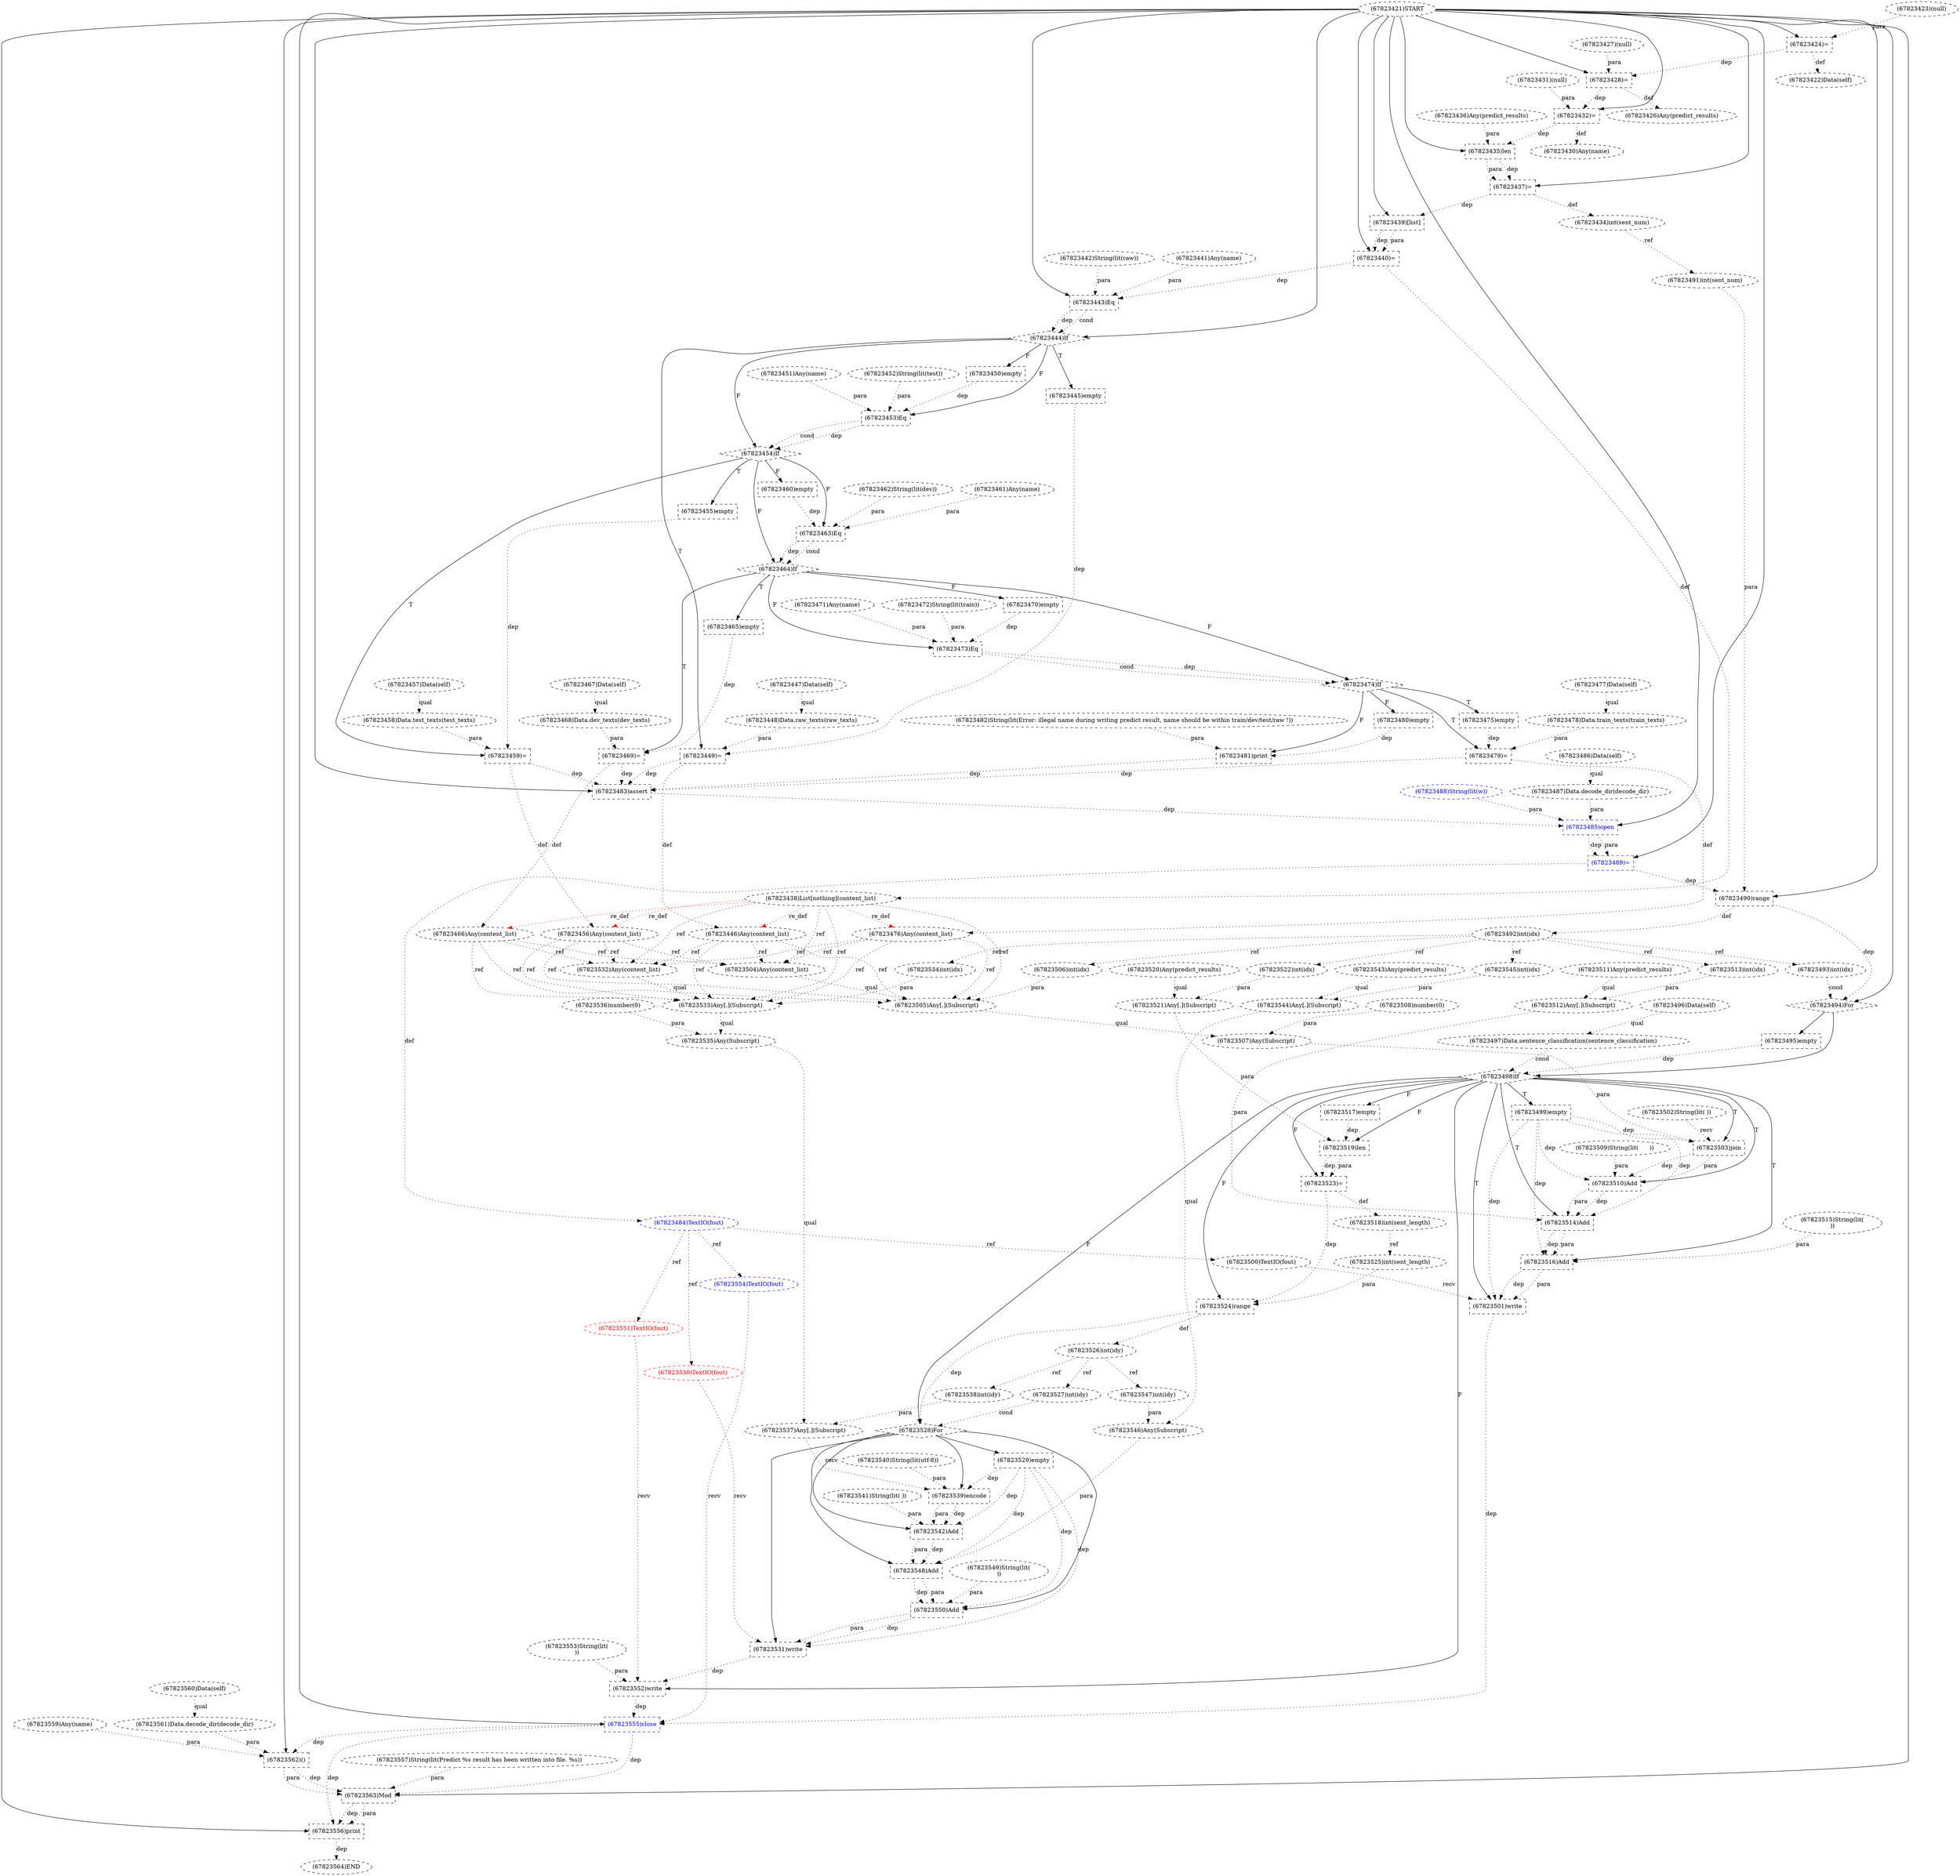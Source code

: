 digraph G {
1 [label="(67823454)If" shape=diamond style=dashed]
2 [label="(67823490)range" shape=box style=dashed]
3 [label="(67823528)For" shape=diamond style=dashed]
4 [label="(67823532)Any(content_list)" shape=ellipse style=dashed]
5 [label="(67823427)(null)" shape=ellipse style=dashed]
6 [label="(67823438)List[nothing](content_list)" shape=ellipse style=dashed]
7 [label="(67823444)If" shape=diamond style=dashed]
8 [label="(67823542)Add" shape=box style=dashed]
9 [label="(67823496)Data(self)" shape=ellipse style=dashed]
10 [label="(67823446)Any(content_list)" shape=ellipse style=dashed]
11 [label="(67823534)int(idx)" shape=ellipse style=dashed]
12 [label="(67823451)Any(name)" shape=ellipse style=dashed]
13 [label="(67823478)Data.train_texts(train_texts)" shape=ellipse style=dashed]
14 [label="(67823465)empty" shape=box style=dashed]
15 [label="(67823498)If" shape=diamond style=dashed]
16 [label="(67823462)String(lit(dev))" shape=ellipse style=dashed]
17 [label="(67823535)Any(Subscript)" shape=ellipse style=dashed]
18 [label="(67823452)String(lit(test))" shape=ellipse style=dashed]
19 [label="(67823563)Mod" shape=box style=dashed]
20 [label="(67823466)Any(content_list)" shape=ellipse style=dashed]
21 [label="(67823442)String(lit(raw))" shape=ellipse style=dashed]
22 [label="(67823539)encode" shape=box style=dashed]
23 [label="(67823477)Data(self)" shape=ellipse style=dashed]
24 [label="(67823441)Any(name)" shape=ellipse style=dashed]
25 [label="(67823554)TextIO(fout)" shape=ellipse style=dashed color=blue fontcolor=blue]
26 [label="(67823522)int(idx)" shape=ellipse style=dashed]
27 [label="(67823432)=" shape=box style=dashed]
28 [label="(67823483)assert" shape=box style=dashed]
29 [label="(67823552)write" shape=box style=dashed]
30 [label="(67823515)String(lit(
))" shape=ellipse style=dashed]
31 [label="(67823475)empty" shape=box style=dashed]
32 [label="(67823426)Any(predict_results)" shape=ellipse style=dashed]
33 [label="(67823493)int(idx)" shape=ellipse style=dashed]
34 [label="(67823428)=" shape=box style=dashed]
35 [label="(67823464)If" shape=diamond style=dashed]
36 [label="(67823431)(null)" shape=ellipse style=dashed]
37 [label="(67823430)Any(name)" shape=ellipse style=dashed]
38 [label="(67823457)Data(self)" shape=ellipse style=dashed]
39 [label="(67823514)Add" shape=box style=dashed]
40 [label="(67823564)END" style=dashed]
41 [label="(67823510)Add" shape=box style=dashed]
42 [label="(67823513)int(idx)" shape=ellipse style=dashed]
43 [label="(67823550)Add" shape=box style=dashed]
44 [label="(67823423)(null)" shape=ellipse style=dashed]
45 [label="(67823497)Data.sentence_classification(sentence_classification)" shape=ellipse style=dashed]
46 [label="(67823484)TextIO(fout)" shape=ellipse style=dashed color=blue fontcolor=blue]
47 [label="(67823543)Any(predict_results)" shape=ellipse style=dashed]
48 [label="(67823536)number(0)" shape=ellipse style=dashed]
49 [label="(67823421)START" style=dashed]
50 [label="(67823499)empty" shape=box style=dashed]
51 [label="(67823524)range" shape=box style=dashed]
52 [label="(67823519)len" shape=box style=dashed]
53 [label="(67823491)int(sent_num)" shape=ellipse style=dashed]
54 [label="(67823518)int(sent_length)" shape=ellipse style=dashed]
55 [label="(67823559)Any(name)" shape=ellipse style=dashed]
56 [label="(67823560)Data(self)" shape=ellipse style=dashed]
57 [label="(67823450)empty" shape=box style=dashed]
58 [label="(67823473)Eq" shape=box style=dashed]
59 [label="(67823458)Data.test_texts(test_texts)" shape=ellipse style=dashed]
60 [label="(67823562)()" shape=box style=dashed]
61 [label="(67823516)Add" shape=box style=dashed]
62 [label="(67823468)Data.dev_texts(dev_texts)" shape=ellipse style=dashed]
63 [label="(67823460)empty" shape=box style=dashed]
64 [label="(67823549)String(lit(
))" shape=ellipse style=dashed]
65 [label="(67823435)len" shape=box style=dashed]
66 [label="(67823561)Data.decode_dir(decode_dir)" shape=ellipse style=dashed]
67 [label="(67823551)TextIO(fout)" shape=ellipse style=dashed color=red fontcolor=red]
68 [label="(67823501)write" shape=box style=dashed]
69 [label="(67823505)Any[.](Subscript)" shape=ellipse style=dashed]
70 [label="(67823530)TextIO(fout)" shape=ellipse style=dashed color=red fontcolor=red]
71 [label="(67823533)Any[.](Subscript)" shape=ellipse style=dashed]
72 [label="(67823506)int(idx)" shape=ellipse style=dashed]
73 [label="(67823461)Any(name)" shape=ellipse style=dashed]
74 [label="(67823527)int(idy)" shape=ellipse style=dashed]
75 [label="(67823476)Any(content_list)" shape=ellipse style=dashed]
76 [label="(67823467)Data(self)" shape=ellipse style=dashed]
77 [label="(67823479)=" shape=box style=dashed]
78 [label="(67823512)Any[.](Subscript)" shape=ellipse style=dashed]
79 [label="(67823437)=" shape=box style=dashed]
80 [label="(67823504)Any(content_list)" shape=ellipse style=dashed]
81 [label="(67823453)Eq" shape=box style=dashed]
82 [label="(67823517)empty" shape=box style=dashed]
83 [label="(67823503)join" shape=box style=dashed]
84 [label="(67823470)empty" shape=box style=dashed]
85 [label="(67823471)Any(name)" shape=ellipse style=dashed]
86 [label="(67823445)empty" shape=box style=dashed]
87 [label="(67823545)int(idx)" shape=ellipse style=dashed]
88 [label="(67823436)Any(predict_results)" shape=ellipse style=dashed]
89 [label="(67823489)=" shape=box style=dashed color=blue fontcolor=blue]
90 [label="(67823469)=" shape=box style=dashed]
91 [label="(67823540)String(lit(utf-8))" shape=ellipse style=dashed]
92 [label="(67823480)empty" shape=box style=dashed]
93 [label="(67823548)Add" shape=box style=dashed]
94 [label="(67823531)write" shape=box style=dashed]
95 [label="(67823492)int(idx)" shape=ellipse style=dashed]
96 [label="(67823508)number(0)" shape=ellipse style=dashed]
97 [label="(67823494)For" shape=diamond style=dashed]
98 [label="(67823509)String(lit(	))" shape=ellipse style=dashed]
99 [label="(67823557)String(lit(Predict %s result has been written into file. %s))" shape=ellipse style=dashed]
100 [label="(67823424)=" shape=box style=dashed]
101 [label="(67823511)Any(predict_results)" shape=ellipse style=dashed]
102 [label="(67823440)=" shape=box style=dashed]
103 [label="(67823481)print" shape=box style=dashed]
104 [label="(67823555)close" shape=box style=dashed color=blue fontcolor=blue]
105 [label="(67823526)int(idy)" shape=ellipse style=dashed]
106 [label="(67823500)TextIO(fout)" shape=ellipse style=dashed color=black fontcolor=black]
107 [label="(67823434)int(sent_num)" shape=ellipse style=dashed]
108 [label="(67823487)Data.decode_dir(decode_dir)" shape=ellipse style=dashed]
109 [label="(67823447)Data(self)" shape=ellipse style=dashed]
110 [label="(67823520)Any(predict_results)" shape=ellipse style=dashed]
111 [label="(67823485)open" shape=box style=dashed color=blue fontcolor=blue]
112 [label="(67823486)Data(self)" shape=ellipse style=dashed]
113 [label="(67823541)String(lit( ))" shape=ellipse style=dashed]
114 [label="(67823422)Data(self)" shape=ellipse style=dashed]
115 [label="(67823488)String(lit(w))" shape=ellipse style=dashed color=blue fontcolor=blue]
116 [label="(67823495)empty" shape=box style=dashed]
117 [label="(67823448)Data.raw_texts(raw_texts)" shape=ellipse style=dashed]
118 [label="(67823439)[list]" shape=box style=dashed]
119 [label="(67823443)Eq" shape=box style=dashed]
120 [label="(67823456)Any(content_list)" shape=ellipse style=dashed]
121 [label="(67823472)String(lit(train))" shape=ellipse style=dashed]
122 [label="(67823523)=" shape=box style=dashed]
123 [label="(67823547)int(idy)" shape=ellipse style=dashed]
124 [label="(67823502)String(lit( ))" shape=ellipse style=dashed]
125 [label="(67823525)int(sent_length)" shape=ellipse style=dashed]
126 [label="(67823553)String(lit(
))" shape=ellipse style=dashed]
127 [label="(67823507)Any(Subscript)" shape=ellipse style=dashed]
128 [label="(67823449)=" shape=box style=dashed]
129 [label="(67823455)empty" shape=box style=dashed]
130 [label="(67823521)Any[.](Subscript)" shape=ellipse style=dashed]
131 [label="(67823556)print" shape=box style=dashed]
132 [label="(67823529)empty" shape=box style=dashed]
133 [label="(67823544)Any[.](Subscript)" shape=ellipse style=dashed]
134 [label="(67823546)Any(Subscript)" shape=ellipse style=dashed]
135 [label="(67823474)If" shape=diamond style=dashed]
136 [label="(67823459)=" shape=box style=dashed]
137 [label="(67823482)String(lit(Error: illegal name during writing predict result, name should be within train/dev/test/raw !))" shape=ellipse style=dashed]
138 [label="(67823538)int(idy)" shape=ellipse style=dashed]
139 [label="(67823463)Eq" shape=box style=dashed]
140 [label="(67823537)Any[.](Subscript)" shape=ellipse style=dashed]
7 -> 1 [label="F"];
81 -> 1 [label="dep" style=dotted];
81 -> 1 [label="cond" style=dotted];
49 -> 2 [label="" style=solid];
53 -> 2 [label="para" style=dotted];
89 -> 2 [label="dep" style=dotted];
15 -> 3 [label="F"];
51 -> 3 [label="dep" style=dotted];
74 -> 3 [label="cond" style=dotted];
20 -> 4 [label="ref" style=dotted];
6 -> 4 [label="ref" style=dotted];
75 -> 4 [label="ref" style=dotted];
120 -> 4 [label="ref" style=dotted];
10 -> 4 [label="ref" style=dotted];
102 -> 6 [label="def" style=dotted];
49 -> 7 [label="" style=solid];
119 -> 7 [label="dep" style=dotted];
119 -> 7 [label="cond" style=dotted];
3 -> 8 [label="" style=solid];
22 -> 8 [label="dep" style=dotted];
22 -> 8 [label="para" style=dotted];
113 -> 8 [label="para" style=dotted];
132 -> 8 [label="dep" style=dotted];
128 -> 10 [label="def" style=dotted];
6 -> 10 [label="re_def" style=dotted color=red];
95 -> 11 [label="ref" style=dotted];
23 -> 13 [label="qual" style=dotted];
35 -> 14 [label="T"];
97 -> 15 [label="" style=solid];
45 -> 15 [label="cond" style=dotted];
116 -> 15 [label="dep" style=dotted];
71 -> 17 [label="qual" style=dotted];
48 -> 17 [label="para" style=dotted];
49 -> 19 [label="" style=solid];
99 -> 19 [label="para" style=dotted];
60 -> 19 [label="dep" style=dotted];
60 -> 19 [label="para" style=dotted];
104 -> 19 [label="dep" style=dotted];
90 -> 20 [label="def" style=dotted];
6 -> 20 [label="re_def" style=dotted color=red];
3 -> 22 [label="" style=solid];
140 -> 22 [label="recv" style=dotted];
91 -> 22 [label="para" style=dotted];
132 -> 22 [label="dep" style=dotted];
46 -> 25 [label="ref" style=dotted];
95 -> 26 [label="ref" style=dotted];
49 -> 27 [label="" style=solid];
36 -> 27 [label="para" style=dotted];
34 -> 27 [label="dep" style=dotted];
49 -> 28 [label="" style=solid];
136 -> 28 [label="dep" style=dotted];
90 -> 28 [label="dep" style=dotted];
77 -> 28 [label="dep" style=dotted];
128 -> 28 [label="dep" style=dotted];
103 -> 28 [label="dep" style=dotted];
15 -> 29 [label="F"];
67 -> 29 [label="recv" style=dotted];
126 -> 29 [label="para" style=dotted];
94 -> 29 [label="dep" style=dotted];
135 -> 31 [label="T"];
34 -> 32 [label="def" style=dotted];
95 -> 33 [label="ref" style=dotted];
49 -> 34 [label="" style=solid];
5 -> 34 [label="para" style=dotted];
100 -> 34 [label="dep" style=dotted];
1 -> 35 [label="F"];
139 -> 35 [label="dep" style=dotted];
139 -> 35 [label="cond" style=dotted];
27 -> 37 [label="def" style=dotted];
15 -> 39 [label="T"];
41 -> 39 [label="dep" style=dotted];
41 -> 39 [label="para" style=dotted];
78 -> 39 [label="para" style=dotted];
50 -> 39 [label="dep" style=dotted];
131 -> 40 [label="dep" style=dotted];
15 -> 41 [label="T"];
83 -> 41 [label="dep" style=dotted];
83 -> 41 [label="para" style=dotted];
98 -> 41 [label="para" style=dotted];
50 -> 41 [label="dep" style=dotted];
95 -> 42 [label="ref" style=dotted];
3 -> 43 [label="" style=solid];
93 -> 43 [label="dep" style=dotted];
93 -> 43 [label="para" style=dotted];
64 -> 43 [label="para" style=dotted];
132 -> 43 [label="dep" style=dotted];
9 -> 45 [label="qual" style=dotted];
89 -> 46 [label="def" style=dotted];
15 -> 50 [label="T"];
15 -> 51 [label="F"];
125 -> 51 [label="para" style=dotted];
122 -> 51 [label="dep" style=dotted];
15 -> 52 [label="F"];
130 -> 52 [label="para" style=dotted];
82 -> 52 [label="dep" style=dotted];
107 -> 53 [label="ref" style=dotted];
122 -> 54 [label="def" style=dotted];
7 -> 57 [label="F"];
35 -> 58 [label="F"];
85 -> 58 [label="para" style=dotted];
121 -> 58 [label="para" style=dotted];
84 -> 58 [label="dep" style=dotted];
38 -> 59 [label="qual" style=dotted];
49 -> 60 [label="" style=solid];
55 -> 60 [label="para" style=dotted];
66 -> 60 [label="para" style=dotted];
104 -> 60 [label="dep" style=dotted];
15 -> 61 [label="T"];
39 -> 61 [label="dep" style=dotted];
39 -> 61 [label="para" style=dotted];
30 -> 61 [label="para" style=dotted];
50 -> 61 [label="dep" style=dotted];
76 -> 62 [label="qual" style=dotted];
1 -> 63 [label="F"];
49 -> 65 [label="" style=solid];
88 -> 65 [label="para" style=dotted];
27 -> 65 [label="dep" style=dotted];
56 -> 66 [label="qual" style=dotted];
46 -> 67 [label="ref" style=dotted];
15 -> 68 [label="T"];
106 -> 68 [label="recv" style=dotted];
61 -> 68 [label="dep" style=dotted];
61 -> 68 [label="para" style=dotted];
50 -> 68 [label="dep" style=dotted];
80 -> 69 [label="qual" style=dotted];
72 -> 69 [label="para" style=dotted];
20 -> 69 [label="ref" style=dotted];
6 -> 69 [label="ref" style=dotted];
75 -> 69 [label="ref" style=dotted];
120 -> 69 [label="ref" style=dotted];
10 -> 69 [label="ref" style=dotted];
46 -> 70 [label="ref" style=dotted];
4 -> 71 [label="qual" style=dotted];
11 -> 71 [label="para" style=dotted];
20 -> 71 [label="ref" style=dotted];
6 -> 71 [label="ref" style=dotted];
75 -> 71 [label="ref" style=dotted];
120 -> 71 [label="ref" style=dotted];
10 -> 71 [label="ref" style=dotted];
95 -> 72 [label="ref" style=dotted];
105 -> 74 [label="ref" style=dotted];
77 -> 75 [label="def" style=dotted];
6 -> 75 [label="re_def" style=dotted color=red];
135 -> 77 [label="T"];
13 -> 77 [label="para" style=dotted];
31 -> 77 [label="dep" style=dotted];
101 -> 78 [label="qual" style=dotted];
42 -> 78 [label="para" style=dotted];
49 -> 79 [label="" style=solid];
65 -> 79 [label="dep" style=dotted];
65 -> 79 [label="para" style=dotted];
20 -> 80 [label="ref" style=dotted];
6 -> 80 [label="ref" style=dotted];
75 -> 80 [label="ref" style=dotted];
120 -> 80 [label="ref" style=dotted];
10 -> 80 [label="ref" style=dotted];
7 -> 81 [label="F"];
12 -> 81 [label="para" style=dotted];
18 -> 81 [label="para" style=dotted];
57 -> 81 [label="dep" style=dotted];
15 -> 82 [label="F"];
15 -> 83 [label="T"];
124 -> 83 [label="recv" style=dotted];
127 -> 83 [label="para" style=dotted];
50 -> 83 [label="dep" style=dotted];
35 -> 84 [label="F"];
7 -> 86 [label="T"];
95 -> 87 [label="ref" style=dotted];
49 -> 89 [label="" style=solid];
111 -> 89 [label="dep" style=dotted];
111 -> 89 [label="para" style=dotted];
35 -> 90 [label="T"];
62 -> 90 [label="para" style=dotted];
14 -> 90 [label="dep" style=dotted];
135 -> 92 [label="F"];
3 -> 93 [label="" style=solid];
8 -> 93 [label="dep" style=dotted];
8 -> 93 [label="para" style=dotted];
134 -> 93 [label="para" style=dotted];
132 -> 93 [label="dep" style=dotted];
3 -> 94 [label="" style=solid];
70 -> 94 [label="recv" style=dotted];
43 -> 94 [label="dep" style=dotted];
43 -> 94 [label="para" style=dotted];
132 -> 94 [label="dep" style=dotted];
2 -> 95 [label="def" style=dotted];
49 -> 97 [label="" style=solid];
2 -> 97 [label="dep" style=dotted];
33 -> 97 [label="cond" style=dotted];
49 -> 100 [label="" style=solid];
44 -> 100 [label="para" style=dotted];
49 -> 102 [label="" style=solid];
118 -> 102 [label="dep" style=dotted];
118 -> 102 [label="para" style=dotted];
135 -> 103 [label="F"];
137 -> 103 [label="para" style=dotted];
92 -> 103 [label="dep" style=dotted];
49 -> 104 [label="" style=solid];
25 -> 104 [label="recv" style=dotted];
29 -> 104 [label="dep" style=dotted];
68 -> 104 [label="dep" style=dotted];
51 -> 105 [label="def" style=dotted];
46 -> 106 [label="ref" style=dotted];
79 -> 107 [label="def" style=dotted];
112 -> 108 [label="qual" style=dotted];
49 -> 111 [label="" style=solid];
108 -> 111 [label="para" style=dotted];
115 -> 111 [label="para" style=dotted];
28 -> 111 [label="dep" style=dotted];
100 -> 114 [label="def" style=dotted];
97 -> 116 [label="" style=solid];
109 -> 117 [label="qual" style=dotted];
49 -> 118 [label="" style=solid];
79 -> 118 [label="dep" style=dotted];
49 -> 119 [label="" style=solid];
24 -> 119 [label="para" style=dotted];
21 -> 119 [label="para" style=dotted];
102 -> 119 [label="dep" style=dotted];
136 -> 120 [label="def" style=dotted];
6 -> 120 [label="re_def" style=dotted color=red];
15 -> 122 [label="F"];
52 -> 122 [label="dep" style=dotted];
52 -> 122 [label="para" style=dotted];
105 -> 123 [label="ref" style=dotted];
54 -> 125 [label="ref" style=dotted];
69 -> 127 [label="qual" style=dotted];
96 -> 127 [label="para" style=dotted];
7 -> 128 [label="T"];
117 -> 128 [label="para" style=dotted];
86 -> 128 [label="dep" style=dotted];
1 -> 129 [label="T"];
110 -> 130 [label="qual" style=dotted];
26 -> 130 [label="para" style=dotted];
49 -> 131 [label="" style=solid];
19 -> 131 [label="dep" style=dotted];
19 -> 131 [label="para" style=dotted];
104 -> 131 [label="dep" style=dotted];
3 -> 132 [label="" style=solid];
47 -> 133 [label="qual" style=dotted];
87 -> 133 [label="para" style=dotted];
133 -> 134 [label="qual" style=dotted];
123 -> 134 [label="para" style=dotted];
35 -> 135 [label="F"];
58 -> 135 [label="dep" style=dotted];
58 -> 135 [label="cond" style=dotted];
1 -> 136 [label="T"];
59 -> 136 [label="para" style=dotted];
129 -> 136 [label="dep" style=dotted];
105 -> 138 [label="ref" style=dotted];
1 -> 139 [label="F"];
73 -> 139 [label="para" style=dotted];
16 -> 139 [label="para" style=dotted];
63 -> 139 [label="dep" style=dotted];
17 -> 140 [label="qual" style=dotted];
138 -> 140 [label="para" style=dotted];
}